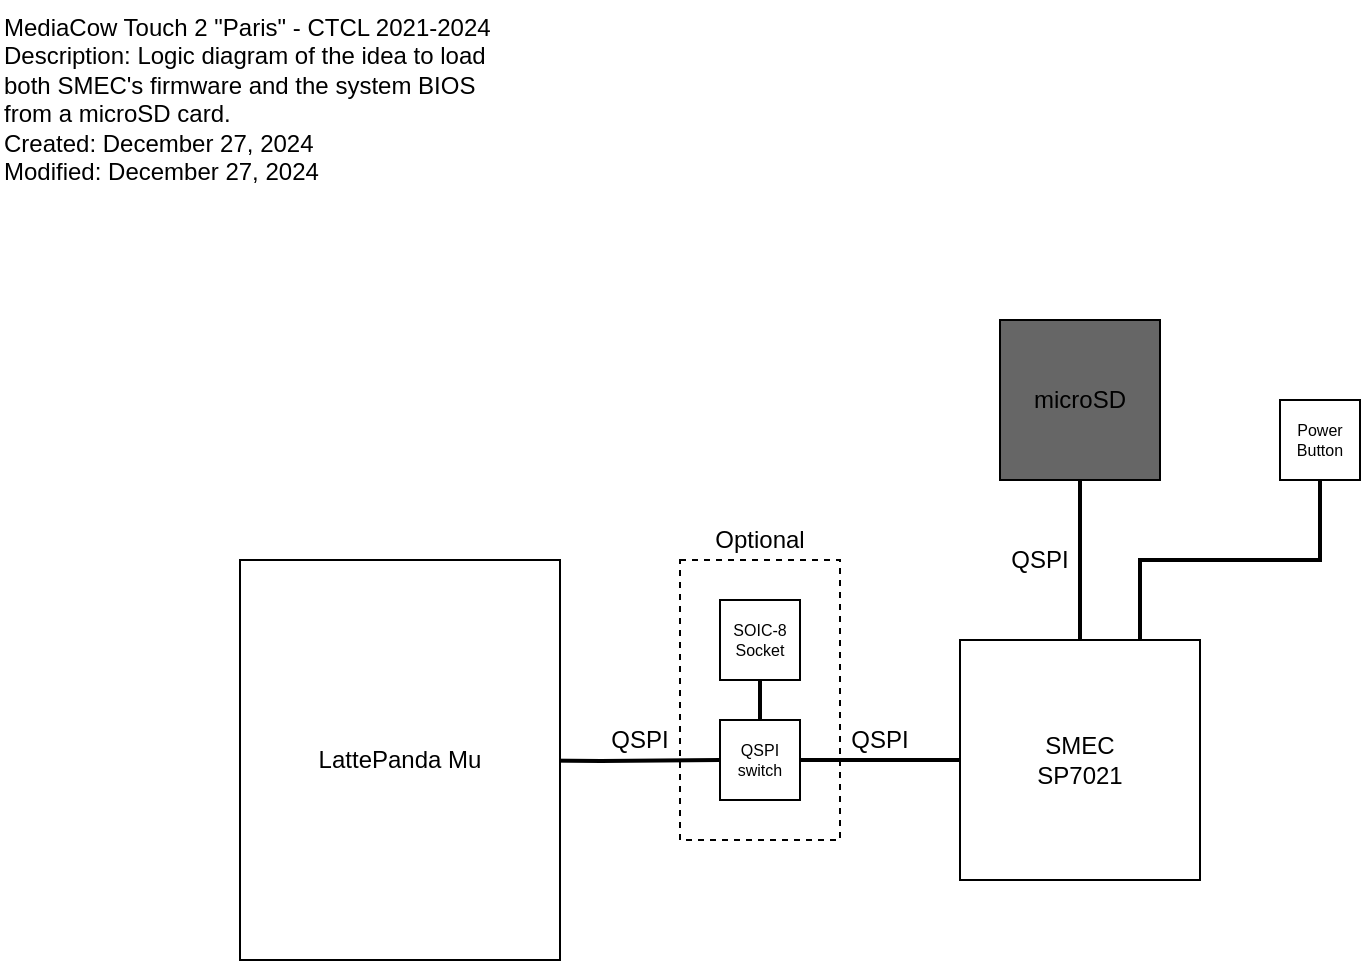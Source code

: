 <mxfile>
    <diagram id="8e5TwRU_Y2Yzyy4SgUr-" name="Page-1">
        <mxGraphModel dx="803" dy="516" grid="1" gridSize="10" guides="1" tooltips="1" connect="1" arrows="1" fold="1" page="1" pageScale="1" pageWidth="850" pageHeight="1100" math="0" shadow="0">
            <root>
                <mxCell id="0"/>
                <mxCell id="1" parent="0"/>
                <mxCell id="12" style="edgeStyle=orthogonalEdgeStyle;rounded=0;jumpSize=4;html=1;exitX=0;exitY=0.5;exitDx=0;exitDy=0;entryX=1;entryY=0.5;entryDx=0;entryDy=0;strokeWidth=2;endArrow=none;endFill=0;startSize=0;endSize=0;" edge="1" parent="1" source="2" target="8">
                    <mxGeometry relative="1" as="geometry"/>
                </mxCell>
                <mxCell id="17" style="edgeStyle=orthogonalEdgeStyle;rounded=0;jumpSize=4;html=1;exitX=0.5;exitY=0;exitDx=0;exitDy=0;entryX=0.5;entryY=1;entryDx=0;entryDy=0;strokeWidth=2;fontSize=8;endArrow=none;endFill=0;startSize=0;endSize=0;" edge="1" parent="1" source="2" target="3">
                    <mxGeometry relative="1" as="geometry"/>
                </mxCell>
                <mxCell id="2" value="SMEC&lt;br&gt;SP7021" style="rounded=0;whiteSpace=wrap;html=1;" parent="1" vertex="1">
                    <mxGeometry x="480" y="320" width="120" height="120" as="geometry"/>
                </mxCell>
                <mxCell id="3" value="microSD" style="rounded=0;whiteSpace=wrap;html=1;fillColor=#666666;" parent="1" vertex="1">
                    <mxGeometry x="500" y="160" width="80" height="80" as="geometry"/>
                </mxCell>
                <mxCell id="4" value="MediaCow Touch 2 &quot;Paris&quot; - CTCL 2021-2024&lt;br&gt;Description: Logic diagram of the idea to load both SMEC's firmware and the system BIOS from a microSD card.&lt;br&gt;Created: December 27, 2024&lt;br&gt;Modified: December 27, 2024&lt;br&gt;" style="text;html=1;strokeColor=none;fillColor=none;align=left;verticalAlign=top;whiteSpace=wrap;rounded=0;" vertex="1" parent="1">
                    <mxGeometry width="260" height="160" as="geometry"/>
                </mxCell>
                <mxCell id="9" style="edgeStyle=orthogonalEdgeStyle;html=1;exitX=1;exitY=0.5;exitDx=0;exitDy=0;entryX=0;entryY=0.5;entryDx=0;entryDy=0;strokeWidth=2;endArrow=none;endFill=0;rounded=0;" edge="1" parent="1" target="8">
                    <mxGeometry relative="1" as="geometry">
                        <mxPoint x="240" y="380" as="sourcePoint"/>
                    </mxGeometry>
                </mxCell>
                <mxCell id="5" value="LattePanda Mu" style="rounded=0;whiteSpace=wrap;html=1;" vertex="1" parent="1">
                    <mxGeometry x="120" y="280" width="160" height="200" as="geometry"/>
                </mxCell>
                <mxCell id="14" style="edgeStyle=orthogonalEdgeStyle;rounded=0;jumpSize=4;html=1;exitX=0.5;exitY=0;exitDx=0;exitDy=0;entryX=0.5;entryY=1;entryDx=0;entryDy=0;strokeWidth=2;fontSize=8;endArrow=none;endFill=0;startSize=0;endSize=0;" edge="1" parent="1" source="8" target="13">
                    <mxGeometry relative="1" as="geometry"/>
                </mxCell>
                <mxCell id="8" value="QSPI&lt;br style=&quot;font-size: 8px;&quot;&gt;switch" style="rounded=0;whiteSpace=wrap;html=1;fontSize=8;" vertex="1" parent="1">
                    <mxGeometry x="360" y="360" width="40" height="40" as="geometry"/>
                </mxCell>
                <mxCell id="13" value="SOIC-8&lt;br style=&quot;font-size: 8px;&quot;&gt;Socket" style="rounded=0;whiteSpace=wrap;html=1;fontSize=8;" vertex="1" parent="1">
                    <mxGeometry x="360" y="300" width="40" height="40" as="geometry"/>
                </mxCell>
                <mxCell id="15" value="QSPI" style="text;html=1;strokeColor=none;fillColor=none;align=center;verticalAlign=middle;whiteSpace=wrap;rounded=0;" vertex="1" parent="1">
                    <mxGeometry x="300" y="360" width="40" height="20" as="geometry"/>
                </mxCell>
                <mxCell id="16" value="QSPI" style="text;html=1;strokeColor=none;fillColor=none;align=center;verticalAlign=middle;whiteSpace=wrap;rounded=0;" vertex="1" parent="1">
                    <mxGeometry x="420" y="360" width="40" height="20" as="geometry"/>
                </mxCell>
                <mxCell id="20" style="edgeStyle=orthogonalEdgeStyle;rounded=0;jumpSize=4;html=1;exitX=0.5;exitY=1;exitDx=0;exitDy=0;entryX=0.75;entryY=0;entryDx=0;entryDy=0;strokeWidth=2;fontSize=8;endArrow=none;endFill=0;startSize=0;endSize=0;" edge="1" parent="1" source="19" target="2">
                    <mxGeometry relative="1" as="geometry"/>
                </mxCell>
                <mxCell id="19" value="Power&lt;br&gt;Button" style="rounded=0;whiteSpace=wrap;html=1;fontSize=8;" vertex="1" parent="1">
                    <mxGeometry x="640" y="200" width="40" height="40" as="geometry"/>
                </mxCell>
                <mxCell id="21" value="QSPI" style="text;html=1;strokeColor=none;fillColor=none;align=center;verticalAlign=middle;whiteSpace=wrap;rounded=0;" vertex="1" parent="1">
                    <mxGeometry x="500" y="270" width="40" height="20" as="geometry"/>
                </mxCell>
                <mxCell id="23" value="" style="rounded=0;whiteSpace=wrap;html=1;fontSize=8;fillColor=none;dashed=1;" vertex="1" parent="1">
                    <mxGeometry x="340" y="280" width="80" height="140" as="geometry"/>
                </mxCell>
                <mxCell id="24" value="Optional" style="text;html=1;strokeColor=none;fillColor=none;align=center;verticalAlign=middle;whiteSpace=wrap;rounded=0;" vertex="1" parent="1">
                    <mxGeometry x="340" y="260" width="80" height="20" as="geometry"/>
                </mxCell>
            </root>
        </mxGraphModel>
    </diagram>
</mxfile>
